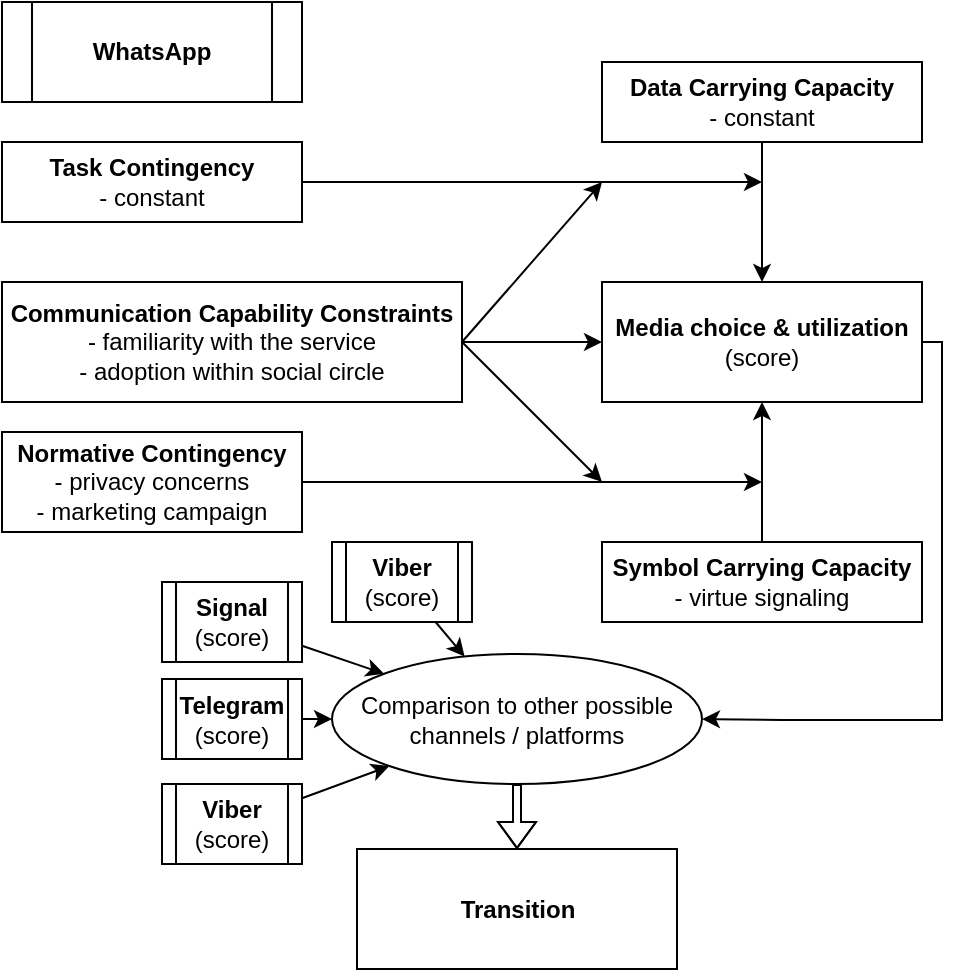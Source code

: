 <mxfile version="15.3.8" type="device"><diagram id="J__XwTEnHi32U5wFGmYA" name="Page-1"><mxGraphModel dx="950" dy="476" grid="1" gridSize="10" guides="1" tooltips="1" connect="1" arrows="1" fold="1" page="1" pageScale="1" pageWidth="1654" pageHeight="1169" math="0" shadow="0"><root><mxCell id="0"/><mxCell id="1" parent="0"/><mxCell id="37FtVzAuiDH8wxsvMoQ5-7" style="edgeStyle=orthogonalEdgeStyle;rounded=0;orthogonalLoop=1;jettySize=auto;html=1;" parent="1" source="37FtVzAuiDH8wxsvMoQ5-1" edge="1"><mxGeometry relative="1" as="geometry"><mxPoint x="880" y="270" as="targetPoint"/></mxGeometry></mxCell><mxCell id="37FtVzAuiDH8wxsvMoQ5-1" value="&lt;div&gt;&lt;b&gt;Task Contingency&lt;/b&gt;&lt;/div&gt;&lt;div&gt;- constant&lt;/div&gt;" style="rounded=0;whiteSpace=wrap;html=1;" parent="1" vertex="1"><mxGeometry x="500" y="250" width="150" height="40" as="geometry"/></mxCell><mxCell id="37FtVzAuiDH8wxsvMoQ5-6" style="edgeStyle=orthogonalEdgeStyle;rounded=0;orthogonalLoop=1;jettySize=auto;html=1;" parent="1" source="37FtVzAuiDH8wxsvMoQ5-2" target="37FtVzAuiDH8wxsvMoQ5-3" edge="1"><mxGeometry relative="1" as="geometry"/></mxCell><mxCell id="37FtVzAuiDH8wxsvMoQ5-2" value="&lt;div&gt;&lt;b&gt;Data Carrying Capacity&lt;/b&gt;&lt;/div&gt;&lt;div&gt;- constant&lt;/div&gt;" style="rounded=0;whiteSpace=wrap;html=1;" parent="1" vertex="1"><mxGeometry x="800" y="210" width="160" height="40" as="geometry"/></mxCell><mxCell id="m4fXOcsd9sT-R20wvvRk-3" style="edgeStyle=orthogonalEdgeStyle;rounded=0;orthogonalLoop=1;jettySize=auto;html=1;entryX=1;entryY=0.5;entryDx=0;entryDy=0;" parent="1" source="37FtVzAuiDH8wxsvMoQ5-3" target="m4fXOcsd9sT-R20wvvRk-10" edge="1"><mxGeometry relative="1" as="geometry"><mxPoint x="850" y="580" as="targetPoint"/><Array as="points"><mxPoint x="970" y="350"/><mxPoint x="970" y="539"/><mxPoint x="890" y="539"/></Array></mxGeometry></mxCell><mxCell id="37FtVzAuiDH8wxsvMoQ5-3" value="&lt;div&gt;&lt;b&gt;Media choice &amp;amp; utilization&lt;/b&gt;&lt;/div&gt;&lt;div&gt;(score)&lt;/div&gt;" style="rounded=0;whiteSpace=wrap;html=1;" parent="1" vertex="1"><mxGeometry x="800" y="320" width="160" height="60" as="geometry"/></mxCell><mxCell id="37FtVzAuiDH8wxsvMoQ5-5" style="edgeStyle=orthogonalEdgeStyle;rounded=0;orthogonalLoop=1;jettySize=auto;html=1;" parent="1" source="37FtVzAuiDH8wxsvMoQ5-4" target="37FtVzAuiDH8wxsvMoQ5-3" edge="1"><mxGeometry relative="1" as="geometry"/></mxCell><mxCell id="37FtVzAuiDH8wxsvMoQ5-4" value="&lt;div&gt;&lt;b&gt;Symbol Carrying Capacity&lt;/b&gt;&lt;/div&gt;&lt;div&gt;- virtue signaling&lt;br&gt;&lt;/div&gt;" style="rounded=0;whiteSpace=wrap;html=1;" parent="1" vertex="1"><mxGeometry x="800" y="450" width="160" height="40" as="geometry"/></mxCell><mxCell id="37FtVzAuiDH8wxsvMoQ5-9" style="rounded=0;orthogonalLoop=1;jettySize=auto;html=1;exitX=1;exitY=0.5;exitDx=0;exitDy=0;" parent="1" source="37FtVzAuiDH8wxsvMoQ5-8" edge="1"><mxGeometry relative="1" as="geometry"><mxPoint x="800" y="270" as="targetPoint"/></mxGeometry></mxCell><mxCell id="37FtVzAuiDH8wxsvMoQ5-12" style="rounded=0;orthogonalLoop=1;jettySize=auto;html=1;exitX=1;exitY=0.5;exitDx=0;exitDy=0;" parent="1" source="37FtVzAuiDH8wxsvMoQ5-8" edge="1"><mxGeometry relative="1" as="geometry"><mxPoint x="800" y="420" as="targetPoint"/></mxGeometry></mxCell><mxCell id="37FtVzAuiDH8wxsvMoQ5-13" style="rounded=0;orthogonalLoop=1;jettySize=auto;html=1;" parent="1" source="37FtVzAuiDH8wxsvMoQ5-8" target="37FtVzAuiDH8wxsvMoQ5-3" edge="1"><mxGeometry relative="1" as="geometry"/></mxCell><mxCell id="37FtVzAuiDH8wxsvMoQ5-8" value="&lt;div&gt;&lt;b&gt;Communication Capability Constraints&lt;/b&gt;&lt;/div&gt;&lt;div&gt;- familiarity with the service&lt;/div&gt;&lt;div&gt;- adoption within social circle&lt;br&gt;&lt;/div&gt;" style="rounded=0;whiteSpace=wrap;html=1;" parent="1" vertex="1"><mxGeometry x="500" y="320" width="230" height="60" as="geometry"/></mxCell><mxCell id="37FtVzAuiDH8wxsvMoQ5-11" style="edgeStyle=orthogonalEdgeStyle;rounded=0;orthogonalLoop=1;jettySize=auto;html=1;" parent="1" source="37FtVzAuiDH8wxsvMoQ5-10" edge="1"><mxGeometry relative="1" as="geometry"><mxPoint x="880" y="420" as="targetPoint"/><Array as="points"><mxPoint x="880" y="420"/></Array></mxGeometry></mxCell><mxCell id="37FtVzAuiDH8wxsvMoQ5-10" value="&lt;div&gt;&lt;b&gt;Normative Contingency&lt;/b&gt;&lt;/div&gt;&lt;div&gt;- privacy concerns&lt;/div&gt;&lt;div&gt;- marketing campaign&lt;br&gt;&lt;/div&gt;" style="rounded=0;whiteSpace=wrap;html=1;" parent="1" vertex="1"><mxGeometry x="500" y="395" width="150" height="50" as="geometry"/></mxCell><mxCell id="m4fXOcsd9sT-R20wvvRk-8" style="edgeStyle=orthogonalEdgeStyle;rounded=0;orthogonalLoop=1;jettySize=auto;html=1;shape=flexArrow;endWidth=14;endSize=4;width=4;exitX=0.5;exitY=1;exitDx=0;exitDy=0;" parent="1" source="m4fXOcsd9sT-R20wvvRk-10" target="m4fXOcsd9sT-R20wvvRk-4" edge="1"><mxGeometry relative="1" as="geometry"><mxPoint x="750" y="573.5" as="sourcePoint"/></mxGeometry></mxCell><mxCell id="m4fXOcsd9sT-R20wvvRk-4" value="&lt;b&gt;Transition&lt;/b&gt;" style="rounded=0;whiteSpace=wrap;html=1;" parent="1" vertex="1"><mxGeometry x="677.5" y="603.5" width="160" height="60" as="geometry"/></mxCell><mxCell id="m4fXOcsd9sT-R20wvvRk-6" value="&lt;b&gt;WhatsApp&lt;/b&gt;" style="shape=process;whiteSpace=wrap;html=1;backgroundOutline=1;" parent="1" vertex="1"><mxGeometry x="500" y="180" width="150" height="50" as="geometry"/></mxCell><mxCell id="m4fXOcsd9sT-R20wvvRk-11" style="rounded=0;orthogonalLoop=1;jettySize=auto;html=1;" parent="1" source="m4fXOcsd9sT-R20wvvRk-7" target="m4fXOcsd9sT-R20wvvRk-10" edge="1"><mxGeometry relative="1" as="geometry"/></mxCell><mxCell id="m4fXOcsd9sT-R20wvvRk-7" value="&lt;b&gt;Signal&lt;/b&gt;&lt;br&gt;&lt;div&gt;(score)&lt;/div&gt;" style="shape=process;whiteSpace=wrap;html=1;backgroundOutline=1;" parent="1" vertex="1"><mxGeometry x="580" y="470" width="70" height="40" as="geometry"/></mxCell><mxCell id="m4fXOcsd9sT-R20wvvRk-10" value="Comparison to other possible channels / platforms" style="ellipse;whiteSpace=wrap;html=1;shadow=0;" parent="1" vertex="1"><mxGeometry x="665" y="506" width="185" height="65" as="geometry"/></mxCell><mxCell id="m4fXOcsd9sT-R20wvvRk-14" style="edgeStyle=none;rounded=0;orthogonalLoop=1;jettySize=auto;html=1;" parent="1" source="m4fXOcsd9sT-R20wvvRk-13" target="m4fXOcsd9sT-R20wvvRk-10" edge="1"><mxGeometry relative="1" as="geometry"/></mxCell><mxCell id="m4fXOcsd9sT-R20wvvRk-13" value="&lt;b&gt;Telegram&lt;/b&gt;&lt;br&gt;&lt;div&gt;(score)&lt;/div&gt;" style="shape=process;whiteSpace=wrap;html=1;backgroundOutline=1;" parent="1" vertex="1"><mxGeometry x="580" y="518.5" width="70" height="40" as="geometry"/></mxCell><mxCell id="m4fXOcsd9sT-R20wvvRk-16" style="edgeStyle=none;rounded=0;orthogonalLoop=1;jettySize=auto;html=1;" parent="1" source="m4fXOcsd9sT-R20wvvRk-15" target="m4fXOcsd9sT-R20wvvRk-10" edge="1"><mxGeometry relative="1" as="geometry"/></mxCell><mxCell id="m4fXOcsd9sT-R20wvvRk-15" value="&lt;b&gt;Viber&lt;/b&gt;&lt;br&gt;&lt;div&gt;(score)&lt;/div&gt;" style="shape=process;whiteSpace=wrap;html=1;backgroundOutline=1;" parent="1" vertex="1"><mxGeometry x="580" y="571" width="70" height="40" as="geometry"/></mxCell><mxCell id="m4fXOcsd9sT-R20wvvRk-18" style="edgeStyle=none;rounded=0;orthogonalLoop=1;jettySize=auto;html=1;" parent="1" source="m4fXOcsd9sT-R20wvvRk-17" target="m4fXOcsd9sT-R20wvvRk-10" edge="1"><mxGeometry relative="1" as="geometry"/></mxCell><mxCell id="m4fXOcsd9sT-R20wvvRk-17" value="&lt;b&gt;Viber&lt;/b&gt;&lt;br&gt;&lt;div&gt;(score)&lt;/div&gt;" style="shape=process;whiteSpace=wrap;html=1;backgroundOutline=1;" parent="1" vertex="1"><mxGeometry x="665" y="450" width="70" height="40" as="geometry"/></mxCell></root></mxGraphModel></diagram></mxfile>